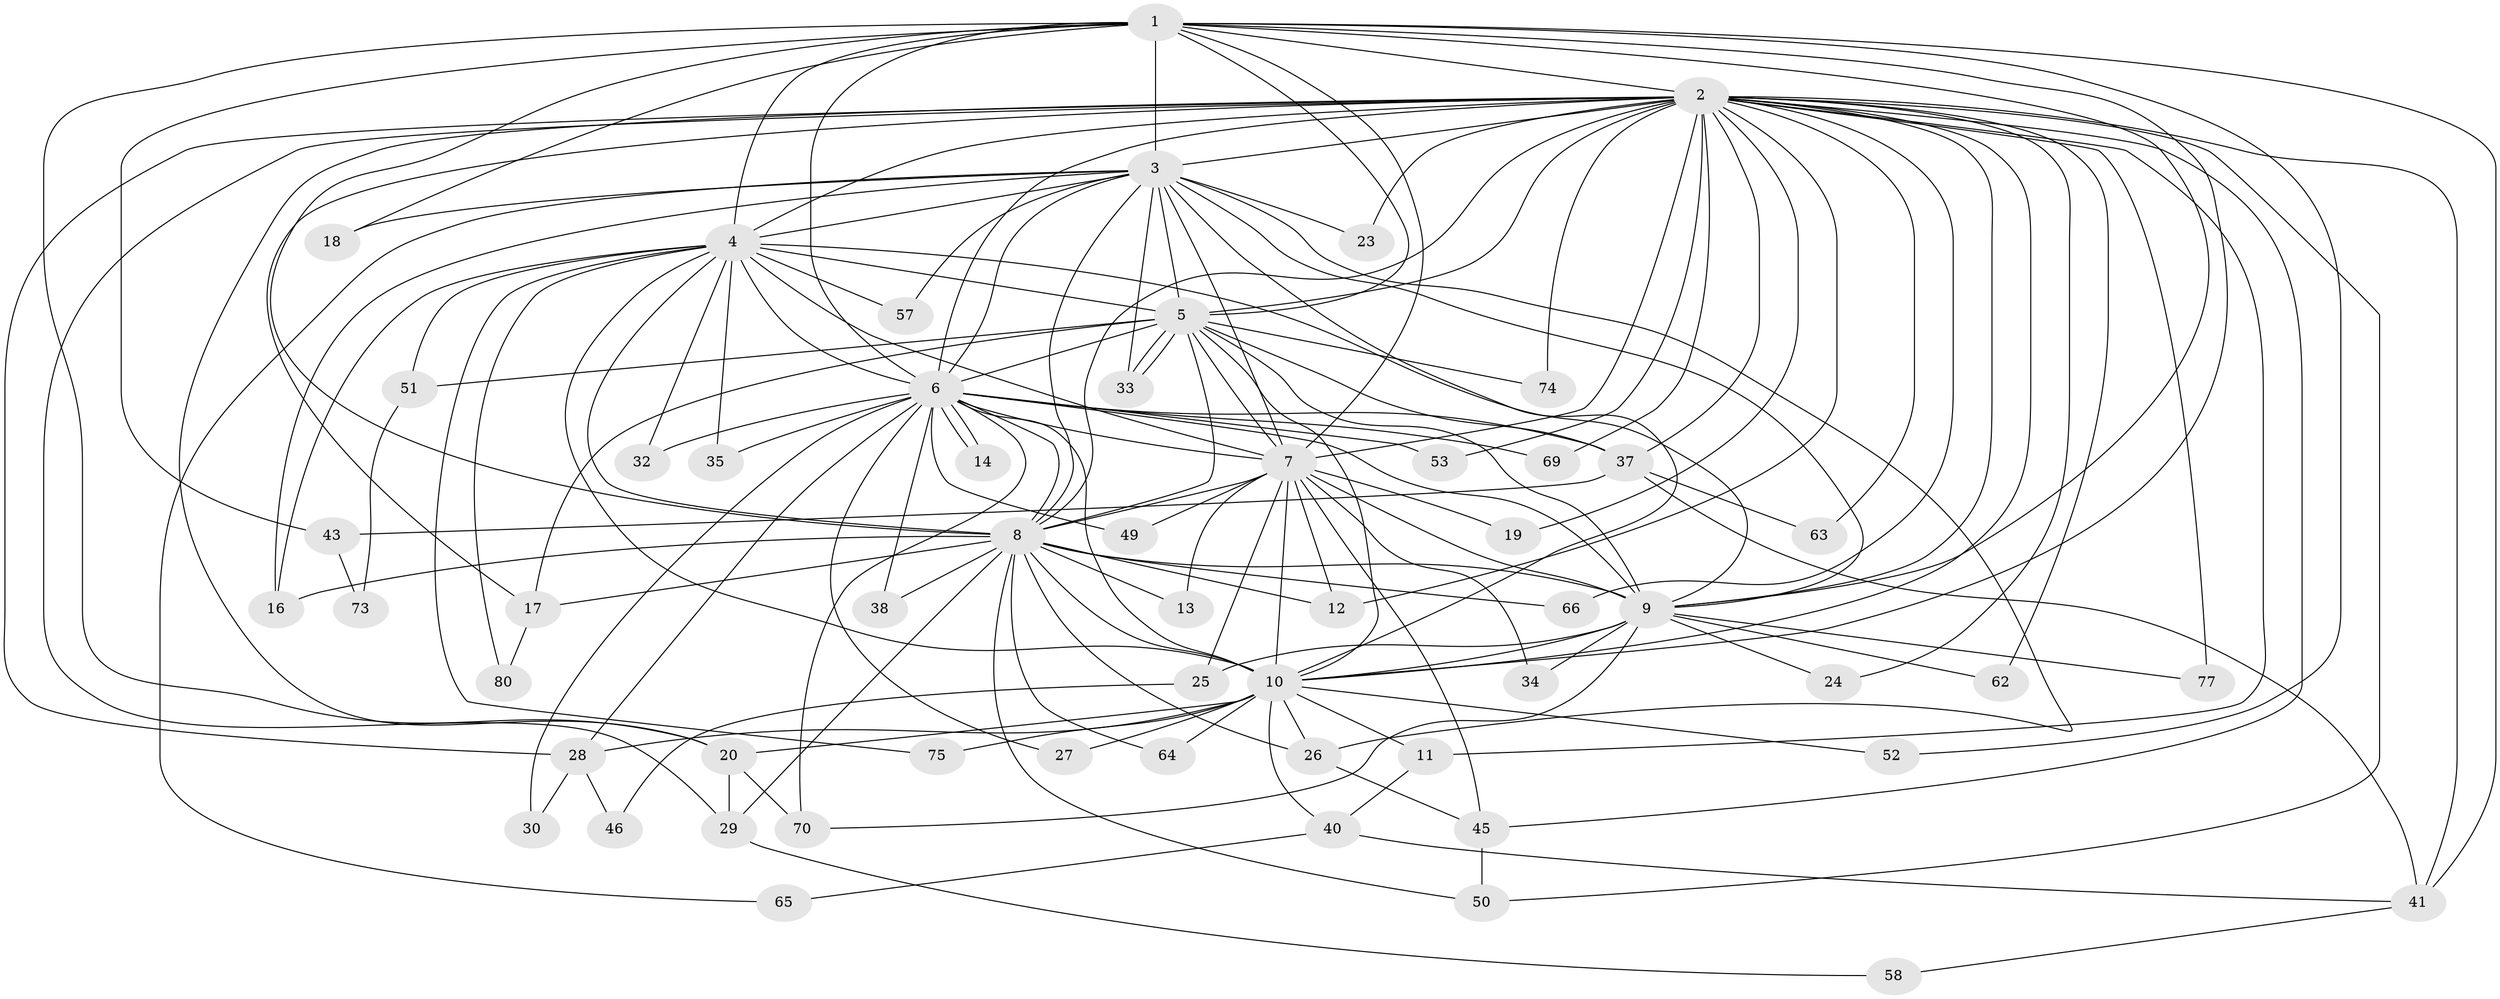 // original degree distribution, {15: 0.0125, 31: 0.0125, 17: 0.0125, 18: 0.0125, 16: 0.025, 23: 0.0125, 21: 0.0125, 13: 0.0125, 19: 0.0125, 3: 0.2, 2: 0.5625, 5: 0.0375, 6: 0.025, 4: 0.05}
// Generated by graph-tools (version 1.1) at 2025/10/02/27/25 16:10:57]
// undirected, 57 vertices, 153 edges
graph export_dot {
graph [start="1"]
  node [color=gray90,style=filled];
  1 [super="+60"];
  2 [super="+31"];
  3 [super="+42"];
  4 [super="+56"];
  5 [super="+39"];
  6 [super="+79"];
  7 [super="+36"];
  8 [super="+67"];
  9 [super="+15"];
  10 [super="+68"];
  11;
  12;
  13;
  14;
  16 [super="+21"];
  17 [super="+55"];
  18;
  19 [super="+22"];
  20 [super="+44"];
  23 [super="+76"];
  24;
  25;
  26;
  27;
  28 [super="+47"];
  29 [super="+72"];
  30;
  32;
  33;
  34;
  35;
  37 [super="+54"];
  38;
  40 [super="+48"];
  41 [super="+59"];
  43;
  45 [super="+61"];
  46;
  49;
  50 [super="+78"];
  51;
  52;
  53;
  57;
  58;
  62;
  63;
  64;
  65;
  66;
  69;
  70 [super="+71"];
  73;
  74;
  75;
  77;
  80;
  1 -- 2;
  1 -- 3;
  1 -- 4;
  1 -- 5;
  1 -- 6;
  1 -- 7;
  1 -- 8;
  1 -- 9;
  1 -- 10;
  1 -- 18;
  1 -- 20 [weight=2];
  1 -- 41;
  1 -- 43;
  1 -- 52;
  2 -- 3 [weight=2];
  2 -- 4 [weight=2];
  2 -- 5;
  2 -- 6;
  2 -- 7;
  2 -- 8;
  2 -- 9;
  2 -- 10;
  2 -- 11;
  2 -- 12;
  2 -- 19 [weight=2];
  2 -- 23;
  2 -- 24;
  2 -- 37;
  2 -- 41;
  2 -- 50;
  2 -- 53;
  2 -- 62;
  2 -- 63;
  2 -- 66;
  2 -- 69;
  2 -- 74;
  2 -- 77;
  2 -- 45;
  2 -- 28;
  2 -- 29;
  2 -- 20;
  2 -- 17;
  3 -- 4;
  3 -- 5;
  3 -- 6;
  3 -- 7;
  3 -- 8;
  3 -- 9;
  3 -- 10;
  3 -- 16;
  3 -- 18;
  3 -- 23 [weight=2];
  3 -- 26;
  3 -- 65;
  3 -- 33;
  3 -- 57;
  4 -- 5 [weight=2];
  4 -- 6;
  4 -- 7;
  4 -- 8;
  4 -- 9;
  4 -- 10;
  4 -- 32;
  4 -- 35;
  4 -- 51;
  4 -- 57;
  4 -- 75;
  4 -- 80;
  4 -- 16;
  5 -- 6;
  5 -- 7;
  5 -- 8;
  5 -- 9 [weight=2];
  5 -- 10;
  5 -- 17;
  5 -- 33;
  5 -- 33;
  5 -- 51;
  5 -- 74;
  5 -- 37;
  6 -- 7;
  6 -- 8;
  6 -- 9;
  6 -- 10 [weight=2];
  6 -- 14;
  6 -- 14;
  6 -- 27;
  6 -- 28;
  6 -- 30;
  6 -- 32;
  6 -- 35;
  6 -- 37;
  6 -- 38;
  6 -- 49;
  6 -- 53;
  6 -- 69;
  6 -- 70;
  7 -- 8;
  7 -- 9;
  7 -- 10;
  7 -- 13;
  7 -- 19;
  7 -- 25;
  7 -- 34;
  7 -- 49;
  7 -- 45;
  7 -- 12;
  8 -- 9;
  8 -- 10;
  8 -- 12;
  8 -- 13;
  8 -- 16;
  8 -- 17;
  8 -- 26;
  8 -- 29;
  8 -- 38;
  8 -- 64;
  8 -- 66;
  8 -- 50;
  9 -- 10;
  9 -- 24;
  9 -- 34;
  9 -- 70;
  9 -- 62;
  9 -- 77;
  9 -- 25;
  10 -- 11;
  10 -- 20;
  10 -- 27;
  10 -- 28;
  10 -- 40;
  10 -- 52;
  10 -- 64;
  10 -- 75;
  10 -- 26;
  11 -- 40;
  17 -- 80;
  20 -- 29;
  20 -- 70;
  25 -- 46;
  26 -- 45;
  28 -- 30;
  28 -- 46;
  29 -- 58;
  37 -- 43;
  37 -- 63;
  37 -- 41;
  40 -- 65;
  40 -- 41;
  41 -- 58;
  43 -- 73;
  45 -- 50;
  51 -- 73;
}
